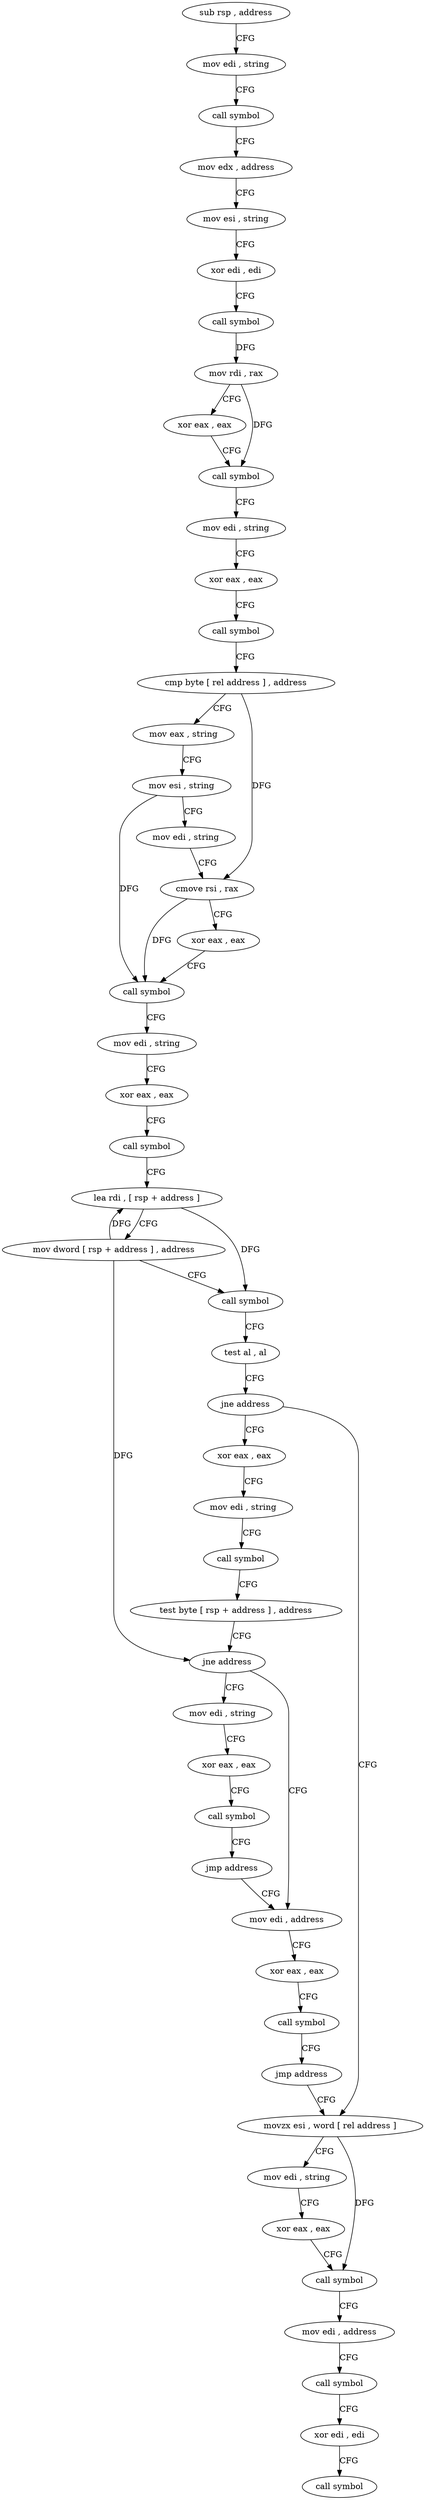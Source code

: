 digraph "func" {
"4242976" [label = "sub rsp , address" ]
"4242980" [label = "mov edi , string" ]
"4242985" [label = "call symbol" ]
"4242990" [label = "mov edx , address" ]
"4242995" [label = "mov esi , string" ]
"4243000" [label = "xor edi , edi" ]
"4243002" [label = "call symbol" ]
"4243007" [label = "mov rdi , rax" ]
"4243010" [label = "xor eax , eax" ]
"4243012" [label = "call symbol" ]
"4243017" [label = "mov edi , string" ]
"4243022" [label = "xor eax , eax" ]
"4243024" [label = "call symbol" ]
"4243029" [label = "cmp byte [ rel address ] , address" ]
"4243036" [label = "mov eax , string" ]
"4243041" [label = "mov esi , string" ]
"4243046" [label = "mov edi , string" ]
"4243051" [label = "cmove rsi , rax" ]
"4243055" [label = "xor eax , eax" ]
"4243057" [label = "call symbol" ]
"4243062" [label = "mov edi , string" ]
"4243067" [label = "xor eax , eax" ]
"4243069" [label = "call symbol" ]
"4243074" [label = "lea rdi , [ rsp + address ]" ]
"4243079" [label = "mov dword [ rsp + address ] , address" ]
"4243087" [label = "call symbol" ]
"4243092" [label = "test al , al" ]
"4243094" [label = "jne address" ]
"4243132" [label = "xor eax , eax" ]
"4243096" [label = "movzx esi , word [ rel address ]" ]
"4243134" [label = "mov edi , string" ]
"4243139" [label = "call symbol" ]
"4243144" [label = "test byte [ rsp + address ] , address" ]
"4243149" [label = "jne address" ]
"4243165" [label = "mov edi , string" ]
"4243151" [label = "mov edi , address" ]
"4243103" [label = "mov edi , string" ]
"4243108" [label = "xor eax , eax" ]
"4243110" [label = "call symbol" ]
"4243115" [label = "mov edi , address" ]
"4243120" [label = "call symbol" ]
"4243125" [label = "xor edi , edi" ]
"4243127" [label = "call symbol" ]
"4243170" [label = "xor eax , eax" ]
"4243172" [label = "call symbol" ]
"4243177" [label = "jmp address" ]
"4243156" [label = "xor eax , eax" ]
"4243158" [label = "call symbol" ]
"4243163" [label = "jmp address" ]
"4242976" -> "4242980" [ label = "CFG" ]
"4242980" -> "4242985" [ label = "CFG" ]
"4242985" -> "4242990" [ label = "CFG" ]
"4242990" -> "4242995" [ label = "CFG" ]
"4242995" -> "4243000" [ label = "CFG" ]
"4243000" -> "4243002" [ label = "CFG" ]
"4243002" -> "4243007" [ label = "DFG" ]
"4243007" -> "4243010" [ label = "CFG" ]
"4243007" -> "4243012" [ label = "DFG" ]
"4243010" -> "4243012" [ label = "CFG" ]
"4243012" -> "4243017" [ label = "CFG" ]
"4243017" -> "4243022" [ label = "CFG" ]
"4243022" -> "4243024" [ label = "CFG" ]
"4243024" -> "4243029" [ label = "CFG" ]
"4243029" -> "4243036" [ label = "CFG" ]
"4243029" -> "4243051" [ label = "DFG" ]
"4243036" -> "4243041" [ label = "CFG" ]
"4243041" -> "4243046" [ label = "CFG" ]
"4243041" -> "4243057" [ label = "DFG" ]
"4243046" -> "4243051" [ label = "CFG" ]
"4243051" -> "4243055" [ label = "CFG" ]
"4243051" -> "4243057" [ label = "DFG" ]
"4243055" -> "4243057" [ label = "CFG" ]
"4243057" -> "4243062" [ label = "CFG" ]
"4243062" -> "4243067" [ label = "CFG" ]
"4243067" -> "4243069" [ label = "CFG" ]
"4243069" -> "4243074" [ label = "CFG" ]
"4243074" -> "4243079" [ label = "CFG" ]
"4243074" -> "4243087" [ label = "DFG" ]
"4243079" -> "4243087" [ label = "CFG" ]
"4243079" -> "4243074" [ label = "DFG" ]
"4243079" -> "4243149" [ label = "DFG" ]
"4243087" -> "4243092" [ label = "CFG" ]
"4243092" -> "4243094" [ label = "CFG" ]
"4243094" -> "4243132" [ label = "CFG" ]
"4243094" -> "4243096" [ label = "CFG" ]
"4243132" -> "4243134" [ label = "CFG" ]
"4243096" -> "4243103" [ label = "CFG" ]
"4243096" -> "4243110" [ label = "DFG" ]
"4243134" -> "4243139" [ label = "CFG" ]
"4243139" -> "4243144" [ label = "CFG" ]
"4243144" -> "4243149" [ label = "CFG" ]
"4243149" -> "4243165" [ label = "CFG" ]
"4243149" -> "4243151" [ label = "CFG" ]
"4243165" -> "4243170" [ label = "CFG" ]
"4243151" -> "4243156" [ label = "CFG" ]
"4243103" -> "4243108" [ label = "CFG" ]
"4243108" -> "4243110" [ label = "CFG" ]
"4243110" -> "4243115" [ label = "CFG" ]
"4243115" -> "4243120" [ label = "CFG" ]
"4243120" -> "4243125" [ label = "CFG" ]
"4243125" -> "4243127" [ label = "CFG" ]
"4243170" -> "4243172" [ label = "CFG" ]
"4243172" -> "4243177" [ label = "CFG" ]
"4243177" -> "4243151" [ label = "CFG" ]
"4243156" -> "4243158" [ label = "CFG" ]
"4243158" -> "4243163" [ label = "CFG" ]
"4243163" -> "4243096" [ label = "CFG" ]
}
